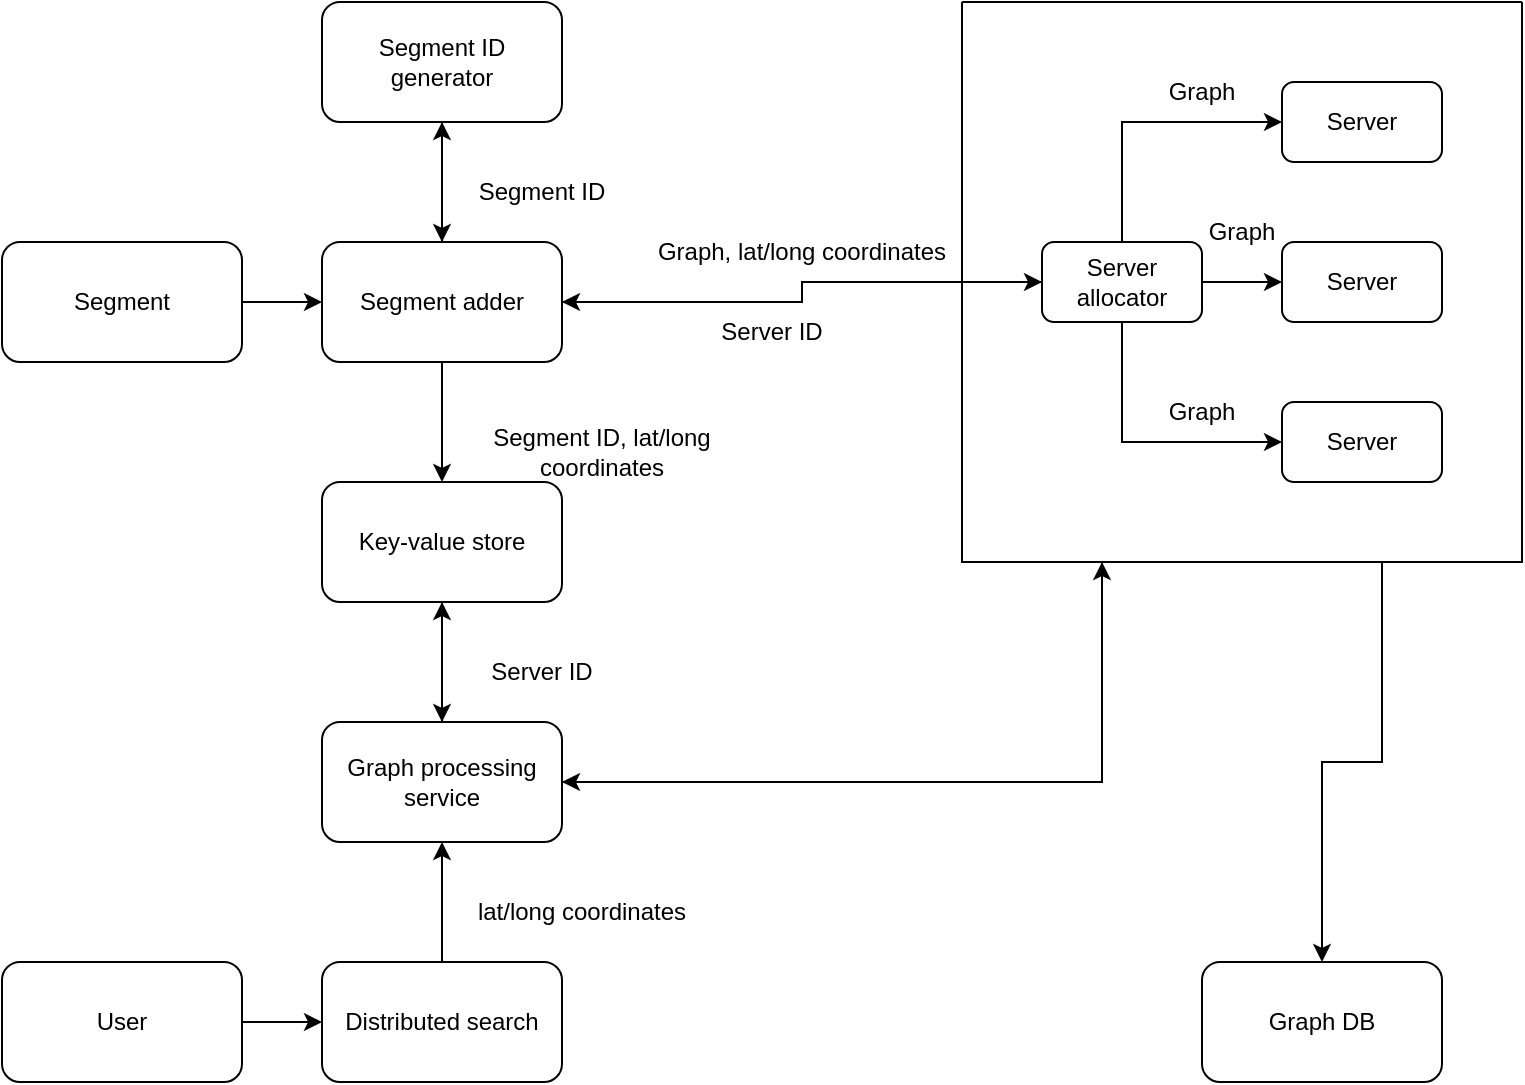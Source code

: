 <mxfile version="22.0.8" type="device">
  <diagram id="Wz8zFK8FeMlCXGv5-y51" name="Page-1">
    <mxGraphModel dx="882" dy="590" grid="1" gridSize="10" guides="1" tooltips="1" connect="1" arrows="1" fold="1" page="1" pageScale="1" pageWidth="850" pageHeight="1100" math="0" shadow="0">
      <root>
        <mxCell id="0" />
        <mxCell id="1" parent="0" />
        <mxCell id="kdgPaka3iPbMAc7aiYt3-5" style="edgeStyle=orthogonalEdgeStyle;rounded=0;orthogonalLoop=1;jettySize=auto;html=1;exitX=1;exitY=0.5;exitDx=0;exitDy=0;entryX=0;entryY=0.5;entryDx=0;entryDy=0;" parent="1" source="kdgPaka3iPbMAc7aiYt3-1" target="kdgPaka3iPbMAc7aiYt3-2" edge="1">
          <mxGeometry relative="1" as="geometry" />
        </mxCell>
        <mxCell id="kdgPaka3iPbMAc7aiYt3-1" value="Segment" style="rounded=1;whiteSpace=wrap;html=1;" parent="1" vertex="1">
          <mxGeometry x="40" y="160" width="120" height="60" as="geometry" />
        </mxCell>
        <mxCell id="kdgPaka3iPbMAc7aiYt3-21" style="edgeStyle=orthogonalEdgeStyle;rounded=0;orthogonalLoop=1;jettySize=auto;html=1;exitX=0.5;exitY=1;exitDx=0;exitDy=0;entryX=0.5;entryY=0;entryDx=0;entryDy=0;" parent="1" source="kdgPaka3iPbMAc7aiYt3-2" target="kdgPaka3iPbMAc7aiYt3-6" edge="1">
          <mxGeometry relative="1" as="geometry" />
        </mxCell>
        <mxCell id="oOuPCFnpq9xoh86-aVS5-1" style="edgeStyle=orthogonalEdgeStyle;rounded=0;orthogonalLoop=1;jettySize=auto;html=1;exitX=0.5;exitY=0;exitDx=0;exitDy=0;" edge="1" parent="1" source="kdgPaka3iPbMAc7aiYt3-2">
          <mxGeometry relative="1" as="geometry">
            <mxPoint x="260" y="100" as="targetPoint" />
          </mxGeometry>
        </mxCell>
        <mxCell id="oOuPCFnpq9xoh86-aVS5-19" style="edgeStyle=orthogonalEdgeStyle;rounded=0;orthogonalLoop=1;jettySize=auto;html=1;exitX=1;exitY=0.5;exitDx=0;exitDy=0;entryX=0;entryY=0.5;entryDx=0;entryDy=0;" edge="1" parent="1" source="kdgPaka3iPbMAc7aiYt3-2" target="oOuPCFnpq9xoh86-aVS5-15">
          <mxGeometry relative="1" as="geometry" />
        </mxCell>
        <mxCell id="kdgPaka3iPbMAc7aiYt3-2" value="Segment adder" style="rounded=1;whiteSpace=wrap;html=1;" parent="1" vertex="1">
          <mxGeometry x="200" y="160" width="120" height="60" as="geometry" />
        </mxCell>
        <mxCell id="kdgPaka3iPbMAc7aiYt3-4" style="edgeStyle=orthogonalEdgeStyle;rounded=0;orthogonalLoop=1;jettySize=auto;html=1;exitX=0.5;exitY=1;exitDx=0;exitDy=0;" parent="1" source="kdgPaka3iPbMAc7aiYt3-3" target="kdgPaka3iPbMAc7aiYt3-2" edge="1">
          <mxGeometry relative="1" as="geometry" />
        </mxCell>
        <mxCell id="kdgPaka3iPbMAc7aiYt3-3" value="Segment ID generator" style="rounded=1;whiteSpace=wrap;html=1;" parent="1" vertex="1">
          <mxGeometry x="200" y="40" width="120" height="60" as="geometry" />
        </mxCell>
        <mxCell id="kdgPaka3iPbMAc7aiYt3-20" style="edgeStyle=orthogonalEdgeStyle;rounded=0;orthogonalLoop=1;jettySize=auto;html=1;exitX=0.5;exitY=1;exitDx=0;exitDy=0;entryX=0.5;entryY=0;entryDx=0;entryDy=0;" parent="1" source="kdgPaka3iPbMAc7aiYt3-6" target="kdgPaka3iPbMAc7aiYt3-7" edge="1">
          <mxGeometry relative="1" as="geometry" />
        </mxCell>
        <mxCell id="kdgPaka3iPbMAc7aiYt3-6" value="Key-value store" style="rounded=1;whiteSpace=wrap;html=1;" parent="1" vertex="1">
          <mxGeometry x="200" y="280" width="120" height="60" as="geometry" />
        </mxCell>
        <mxCell id="kdgPaka3iPbMAc7aiYt3-12" style="edgeStyle=orthogonalEdgeStyle;rounded=0;orthogonalLoop=1;jettySize=auto;html=1;exitX=0.5;exitY=0;exitDx=0;exitDy=0;entryX=0.5;entryY=0;entryDx=0;entryDy=0;" parent="1" source="kdgPaka3iPbMAc7aiYt3-7" target="kdgPaka3iPbMAc7aiYt3-7" edge="1">
          <mxGeometry relative="1" as="geometry" />
        </mxCell>
        <mxCell id="kdgPaka3iPbMAc7aiYt3-19" style="edgeStyle=orthogonalEdgeStyle;rounded=0;orthogonalLoop=1;jettySize=auto;html=1;exitX=0.5;exitY=0;exitDx=0;exitDy=0;entryX=0.5;entryY=1;entryDx=0;entryDy=0;" parent="1" source="kdgPaka3iPbMAc7aiYt3-7" target="kdgPaka3iPbMAc7aiYt3-6" edge="1">
          <mxGeometry relative="1" as="geometry" />
        </mxCell>
        <mxCell id="oOuPCFnpq9xoh86-aVS5-32" style="edgeStyle=orthogonalEdgeStyle;rounded=0;orthogonalLoop=1;jettySize=auto;html=1;exitX=1;exitY=0.5;exitDx=0;exitDy=0;entryX=0.25;entryY=1;entryDx=0;entryDy=0;" edge="1" parent="1" source="kdgPaka3iPbMAc7aiYt3-7" target="oOuPCFnpq9xoh86-aVS5-7">
          <mxGeometry relative="1" as="geometry" />
        </mxCell>
        <mxCell id="kdgPaka3iPbMAc7aiYt3-7" value="Graph processing service" style="rounded=1;whiteSpace=wrap;html=1;" parent="1" vertex="1">
          <mxGeometry x="200" y="400" width="120" height="60" as="geometry" />
        </mxCell>
        <mxCell id="kdgPaka3iPbMAc7aiYt3-11" style="edgeStyle=orthogonalEdgeStyle;rounded=0;orthogonalLoop=1;jettySize=auto;html=1;exitX=0.5;exitY=0;exitDx=0;exitDy=0;entryX=0.5;entryY=1;entryDx=0;entryDy=0;" parent="1" source="kdgPaka3iPbMAc7aiYt3-8" target="kdgPaka3iPbMAc7aiYt3-7" edge="1">
          <mxGeometry relative="1" as="geometry" />
        </mxCell>
        <mxCell id="kdgPaka3iPbMAc7aiYt3-8" value="Distributed search" style="rounded=1;whiteSpace=wrap;html=1;" parent="1" vertex="1">
          <mxGeometry x="200" y="520" width="120" height="60" as="geometry" />
        </mxCell>
        <mxCell id="kdgPaka3iPbMAc7aiYt3-10" style="edgeStyle=orthogonalEdgeStyle;rounded=0;orthogonalLoop=1;jettySize=auto;html=1;exitX=1;exitY=0.5;exitDx=0;exitDy=0;entryX=0;entryY=0.5;entryDx=0;entryDy=0;" parent="1" source="kdgPaka3iPbMAc7aiYt3-9" target="kdgPaka3iPbMAc7aiYt3-8" edge="1">
          <mxGeometry relative="1" as="geometry" />
        </mxCell>
        <mxCell id="kdgPaka3iPbMAc7aiYt3-9" value="User" style="rounded=1;whiteSpace=wrap;html=1;" parent="1" vertex="1">
          <mxGeometry x="40" y="520" width="120" height="60" as="geometry" />
        </mxCell>
        <mxCell id="kdgPaka3iPbMAc7aiYt3-27" value="Graph DB" style="rounded=1;whiteSpace=wrap;html=1;" parent="1" vertex="1">
          <mxGeometry x="640" y="520" width="120" height="60" as="geometry" />
        </mxCell>
        <mxCell id="oOuPCFnpq9xoh86-aVS5-2" value="Segment ID" style="text;html=1;strokeColor=none;fillColor=none;align=center;verticalAlign=middle;whiteSpace=wrap;rounded=0;" vertex="1" parent="1">
          <mxGeometry x="260" y="120" width="100" height="30" as="geometry" />
        </mxCell>
        <mxCell id="oOuPCFnpq9xoh86-aVS5-3" value="Graph, lat/long coordinates" style="text;html=1;strokeColor=none;fillColor=none;align=center;verticalAlign=middle;whiteSpace=wrap;rounded=0;" vertex="1" parent="1">
          <mxGeometry x="360" y="150" width="160" height="30" as="geometry" />
        </mxCell>
        <mxCell id="oOuPCFnpq9xoh86-aVS5-5" value="Server ID" style="text;html=1;strokeColor=none;fillColor=none;align=center;verticalAlign=middle;whiteSpace=wrap;rounded=0;" vertex="1" parent="1">
          <mxGeometry x="260" y="360" width="100" height="30" as="geometry" />
        </mxCell>
        <mxCell id="oOuPCFnpq9xoh86-aVS5-6" value="lat/long coordinates" style="text;html=1;strokeColor=none;fillColor=none;align=center;verticalAlign=middle;whiteSpace=wrap;rounded=0;" vertex="1" parent="1">
          <mxGeometry x="260" y="480" width="140" height="30" as="geometry" />
        </mxCell>
        <mxCell id="oOuPCFnpq9xoh86-aVS5-33" style="edgeStyle=orthogonalEdgeStyle;rounded=0;orthogonalLoop=1;jettySize=auto;html=1;exitX=0.25;exitY=1;exitDx=0;exitDy=0;entryX=1;entryY=0.5;entryDx=0;entryDy=0;" edge="1" parent="1" source="oOuPCFnpq9xoh86-aVS5-7" target="kdgPaka3iPbMAc7aiYt3-7">
          <mxGeometry relative="1" as="geometry" />
        </mxCell>
        <mxCell id="oOuPCFnpq9xoh86-aVS5-36" style="edgeStyle=orthogonalEdgeStyle;rounded=0;orthogonalLoop=1;jettySize=auto;html=1;exitX=0.75;exitY=1;exitDx=0;exitDy=0;" edge="1" parent="1" source="oOuPCFnpq9xoh86-aVS5-7" target="kdgPaka3iPbMAc7aiYt3-27">
          <mxGeometry relative="1" as="geometry" />
        </mxCell>
        <mxCell id="oOuPCFnpq9xoh86-aVS5-7" value="" style="swimlane;startSize=0;" vertex="1" parent="1">
          <mxGeometry x="520" y="40" width="280" height="280" as="geometry" />
        </mxCell>
        <mxCell id="oOuPCFnpq9xoh86-aVS5-14" value="Server" style="rounded=1;whiteSpace=wrap;html=1;" vertex="1" parent="oOuPCFnpq9xoh86-aVS5-7">
          <mxGeometry x="160" y="40" width="80" height="40" as="geometry" />
        </mxCell>
        <mxCell id="oOuPCFnpq9xoh86-aVS5-16" value="Server" style="rounded=1;whiteSpace=wrap;html=1;" vertex="1" parent="oOuPCFnpq9xoh86-aVS5-7">
          <mxGeometry x="160" y="200" width="80" height="40" as="geometry" />
        </mxCell>
        <mxCell id="oOuPCFnpq9xoh86-aVS5-23" style="edgeStyle=orthogonalEdgeStyle;rounded=0;orthogonalLoop=1;jettySize=auto;html=1;exitX=0.5;exitY=0;exitDx=0;exitDy=0;entryX=0;entryY=0.5;entryDx=0;entryDy=0;" edge="1" parent="oOuPCFnpq9xoh86-aVS5-7" source="oOuPCFnpq9xoh86-aVS5-15" target="oOuPCFnpq9xoh86-aVS5-14">
          <mxGeometry relative="1" as="geometry" />
        </mxCell>
        <mxCell id="oOuPCFnpq9xoh86-aVS5-24" style="edgeStyle=orthogonalEdgeStyle;rounded=0;orthogonalLoop=1;jettySize=auto;html=1;exitX=1;exitY=0.5;exitDx=0;exitDy=0;entryX=0;entryY=0.5;entryDx=0;entryDy=0;" edge="1" parent="oOuPCFnpq9xoh86-aVS5-7" source="oOuPCFnpq9xoh86-aVS5-15" target="oOuPCFnpq9xoh86-aVS5-18">
          <mxGeometry relative="1" as="geometry" />
        </mxCell>
        <mxCell id="oOuPCFnpq9xoh86-aVS5-25" style="edgeStyle=orthogonalEdgeStyle;rounded=0;orthogonalLoop=1;jettySize=auto;html=1;exitX=0.5;exitY=1;exitDx=0;exitDy=0;entryX=0;entryY=0.5;entryDx=0;entryDy=0;" edge="1" parent="oOuPCFnpq9xoh86-aVS5-7" source="oOuPCFnpq9xoh86-aVS5-15" target="oOuPCFnpq9xoh86-aVS5-16">
          <mxGeometry relative="1" as="geometry" />
        </mxCell>
        <mxCell id="oOuPCFnpq9xoh86-aVS5-15" value="Server allocator" style="rounded=1;whiteSpace=wrap;html=1;" vertex="1" parent="oOuPCFnpq9xoh86-aVS5-7">
          <mxGeometry x="40" y="120" width="80" height="40" as="geometry" />
        </mxCell>
        <mxCell id="oOuPCFnpq9xoh86-aVS5-18" value="Server" style="rounded=1;whiteSpace=wrap;html=1;" vertex="1" parent="oOuPCFnpq9xoh86-aVS5-7">
          <mxGeometry x="160" y="120" width="80" height="40" as="geometry" />
        </mxCell>
        <mxCell id="oOuPCFnpq9xoh86-aVS5-26" value="Graph" style="text;html=1;strokeColor=none;fillColor=none;align=center;verticalAlign=middle;whiteSpace=wrap;rounded=0;" vertex="1" parent="oOuPCFnpq9xoh86-aVS5-7">
          <mxGeometry x="100" y="30" width="40" height="30" as="geometry" />
        </mxCell>
        <mxCell id="oOuPCFnpq9xoh86-aVS5-29" value="Graph" style="text;html=1;strokeColor=none;fillColor=none;align=center;verticalAlign=middle;whiteSpace=wrap;rounded=0;" vertex="1" parent="oOuPCFnpq9xoh86-aVS5-7">
          <mxGeometry x="120" y="100" width="40" height="30" as="geometry" />
        </mxCell>
        <mxCell id="oOuPCFnpq9xoh86-aVS5-31" value="Graph" style="text;html=1;strokeColor=none;fillColor=none;align=center;verticalAlign=middle;whiteSpace=wrap;rounded=0;" vertex="1" parent="oOuPCFnpq9xoh86-aVS5-7">
          <mxGeometry x="100" y="190" width="40" height="30" as="geometry" />
        </mxCell>
        <mxCell id="oOuPCFnpq9xoh86-aVS5-20" style="edgeStyle=orthogonalEdgeStyle;rounded=0;orthogonalLoop=1;jettySize=auto;html=1;exitX=0;exitY=0.5;exitDx=0;exitDy=0;entryX=1;entryY=0.5;entryDx=0;entryDy=0;" edge="1" parent="1" source="oOuPCFnpq9xoh86-aVS5-15" target="kdgPaka3iPbMAc7aiYt3-2">
          <mxGeometry relative="1" as="geometry" />
        </mxCell>
        <mxCell id="oOuPCFnpq9xoh86-aVS5-21" value="Segment ID, lat/long coordinates" style="text;html=1;strokeColor=none;fillColor=none;align=center;verticalAlign=middle;whiteSpace=wrap;rounded=0;" vertex="1" parent="1">
          <mxGeometry x="270" y="250" width="140" height="30" as="geometry" />
        </mxCell>
        <mxCell id="oOuPCFnpq9xoh86-aVS5-22" value="Server ID" style="text;html=1;strokeColor=none;fillColor=none;align=center;verticalAlign=middle;whiteSpace=wrap;rounded=0;" vertex="1" parent="1">
          <mxGeometry x="375" y="190" width="100" height="30" as="geometry" />
        </mxCell>
      </root>
    </mxGraphModel>
  </diagram>
</mxfile>

